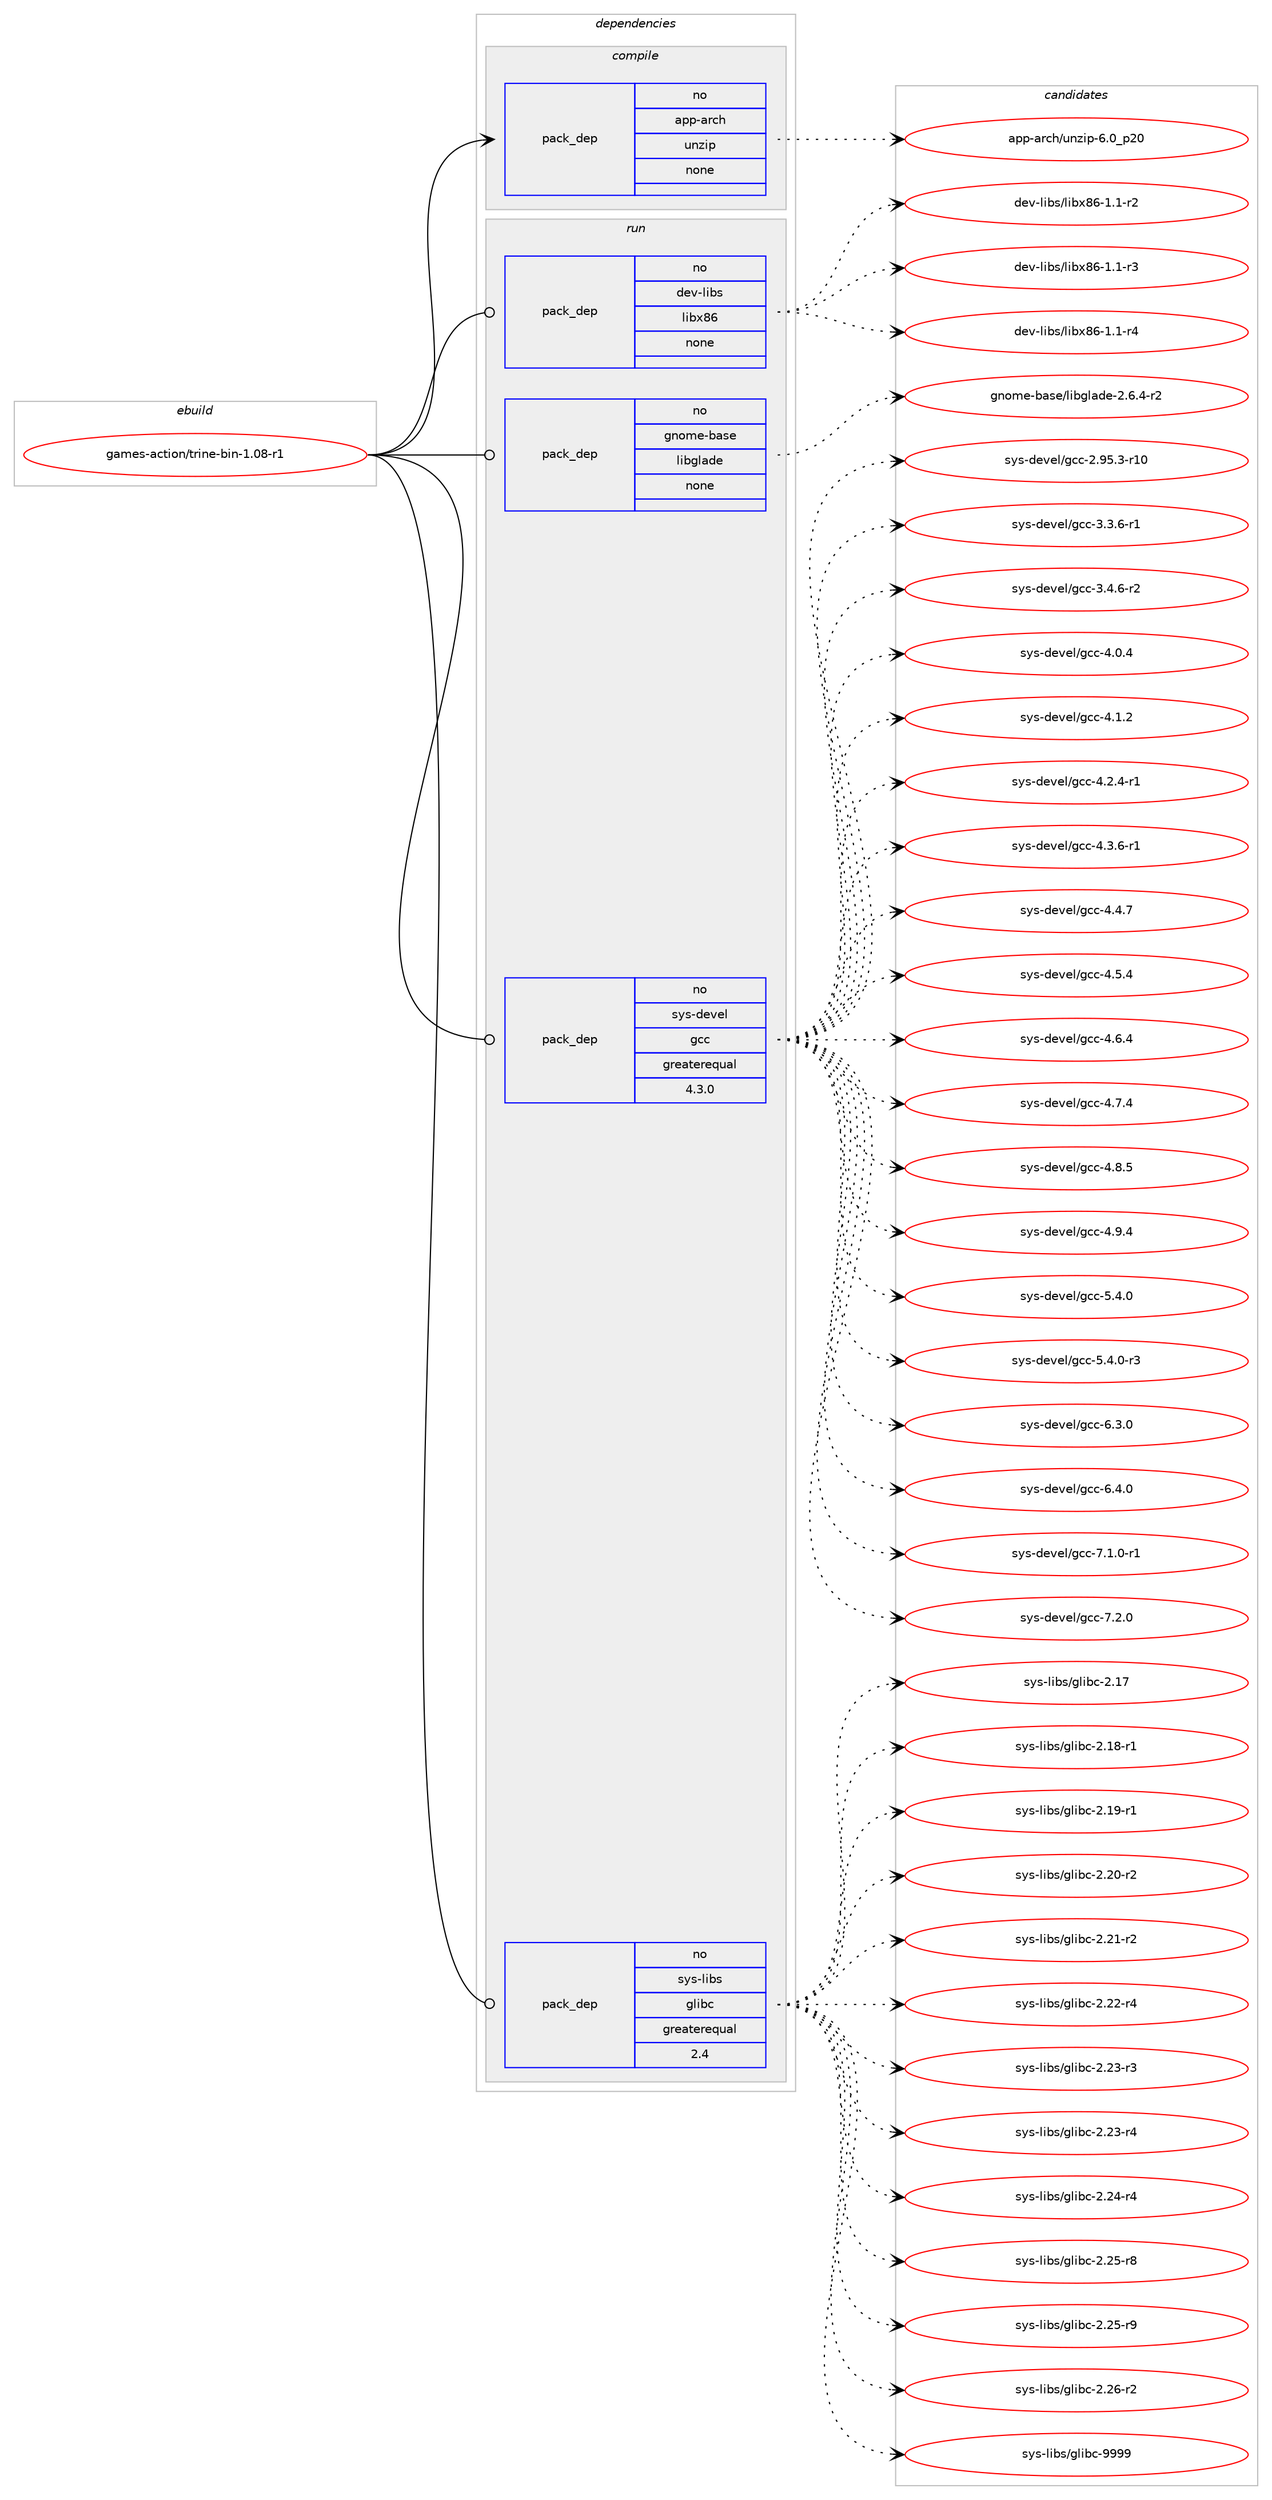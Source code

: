 digraph prolog {

# *************
# Graph options
# *************

newrank=true;
concentrate=true;
compound=true;
graph [rankdir=LR,fontname=Helvetica,fontsize=10,ranksep=1.5];#, ranksep=2.5, nodesep=0.2];
edge  [arrowhead=vee];
node  [fontname=Helvetica,fontsize=10];

# **********
# The ebuild
# **********

subgraph cluster_leftcol {
color=gray;
rank=same;
label=<<i>ebuild</i>>;
id [label="games-action/trine-bin-1.08-r1", color=red, width=4, href="../games-action/trine-bin-1.08-r1.svg"];
}

# ****************
# The dependencies
# ****************

subgraph cluster_midcol {
color=gray;
label=<<i>dependencies</i>>;
subgraph cluster_compile {
fillcolor="#eeeeee";
style=filled;
label=<<i>compile</i>>;
subgraph pack209488 {
dependency293553 [label=<<TABLE BORDER="0" CELLBORDER="1" CELLSPACING="0" CELLPADDING="4" WIDTH="220"><TR><TD ROWSPAN="6" CELLPADDING="30">pack_dep</TD></TR><TR><TD WIDTH="110">no</TD></TR><TR><TD>app-arch</TD></TR><TR><TD>unzip</TD></TR><TR><TD>none</TD></TR><TR><TD></TD></TR></TABLE>>, shape=none, color=blue];
}
id:e -> dependency293553:w [weight=20,style="solid",arrowhead="vee"];
}
subgraph cluster_compileandrun {
fillcolor="#eeeeee";
style=filled;
label=<<i>compile and run</i>>;
}
subgraph cluster_run {
fillcolor="#eeeeee";
style=filled;
label=<<i>run</i>>;
subgraph pack209489 {
dependency293554 [label=<<TABLE BORDER="0" CELLBORDER="1" CELLSPACING="0" CELLPADDING="4" WIDTH="220"><TR><TD ROWSPAN="6" CELLPADDING="30">pack_dep</TD></TR><TR><TD WIDTH="110">no</TD></TR><TR><TD>dev-libs</TD></TR><TR><TD>libx86</TD></TR><TR><TD>none</TD></TR><TR><TD></TD></TR></TABLE>>, shape=none, color=blue];
}
id:e -> dependency293554:w [weight=20,style="solid",arrowhead="odot"];
subgraph pack209490 {
dependency293555 [label=<<TABLE BORDER="0" CELLBORDER="1" CELLSPACING="0" CELLPADDING="4" WIDTH="220"><TR><TD ROWSPAN="6" CELLPADDING="30">pack_dep</TD></TR><TR><TD WIDTH="110">no</TD></TR><TR><TD>gnome-base</TD></TR><TR><TD>libglade</TD></TR><TR><TD>none</TD></TR><TR><TD></TD></TR></TABLE>>, shape=none, color=blue];
}
id:e -> dependency293555:w [weight=20,style="solid",arrowhead="odot"];
subgraph pack209491 {
dependency293556 [label=<<TABLE BORDER="0" CELLBORDER="1" CELLSPACING="0" CELLPADDING="4" WIDTH="220"><TR><TD ROWSPAN="6" CELLPADDING="30">pack_dep</TD></TR><TR><TD WIDTH="110">no</TD></TR><TR><TD>sys-devel</TD></TR><TR><TD>gcc</TD></TR><TR><TD>greaterequal</TD></TR><TR><TD>4.3.0</TD></TR></TABLE>>, shape=none, color=blue];
}
id:e -> dependency293556:w [weight=20,style="solid",arrowhead="odot"];
subgraph pack209492 {
dependency293557 [label=<<TABLE BORDER="0" CELLBORDER="1" CELLSPACING="0" CELLPADDING="4" WIDTH="220"><TR><TD ROWSPAN="6" CELLPADDING="30">pack_dep</TD></TR><TR><TD WIDTH="110">no</TD></TR><TR><TD>sys-libs</TD></TR><TR><TD>glibc</TD></TR><TR><TD>greaterequal</TD></TR><TR><TD>2.4</TD></TR></TABLE>>, shape=none, color=blue];
}
id:e -> dependency293557:w [weight=20,style="solid",arrowhead="odot"];
}
}

# **************
# The candidates
# **************

subgraph cluster_choices {
rank=same;
color=gray;
label=<<i>candidates</i>>;

subgraph choice209488 {
color=black;
nodesep=1;
choice971121124597114991044711711012210511245544648951125048 [label="app-arch/unzip-6.0_p20", color=red, width=4,href="../app-arch/unzip-6.0_p20.svg"];
dependency293553:e -> choice971121124597114991044711711012210511245544648951125048:w [style=dotted,weight="100"];
}
subgraph choice209489 {
color=black;
nodesep=1;
choice100101118451081059811547108105981205654454946494511450 [label="dev-libs/libx86-1.1-r2", color=red, width=4,href="../dev-libs/libx86-1.1-r2.svg"];
choice100101118451081059811547108105981205654454946494511451 [label="dev-libs/libx86-1.1-r3", color=red, width=4,href="../dev-libs/libx86-1.1-r3.svg"];
choice100101118451081059811547108105981205654454946494511452 [label="dev-libs/libx86-1.1-r4", color=red, width=4,href="../dev-libs/libx86-1.1-r4.svg"];
dependency293554:e -> choice100101118451081059811547108105981205654454946494511450:w [style=dotted,weight="100"];
dependency293554:e -> choice100101118451081059811547108105981205654454946494511451:w [style=dotted,weight="100"];
dependency293554:e -> choice100101118451081059811547108105981205654454946494511452:w [style=dotted,weight="100"];
}
subgraph choice209490 {
color=black;
nodesep=1;
choice1031101111091014598971151014710810598103108971001014550465446524511450 [label="gnome-base/libglade-2.6.4-r2", color=red, width=4,href="../gnome-base/libglade-2.6.4-r2.svg"];
dependency293555:e -> choice1031101111091014598971151014710810598103108971001014550465446524511450:w [style=dotted,weight="100"];
}
subgraph choice209491 {
color=black;
nodesep=1;
choice1151211154510010111810110847103999945504657534651451144948 [label="sys-devel/gcc-2.95.3-r10", color=red, width=4,href="../sys-devel/gcc-2.95.3-r10.svg"];
choice115121115451001011181011084710399994551465146544511449 [label="sys-devel/gcc-3.3.6-r1", color=red, width=4,href="../sys-devel/gcc-3.3.6-r1.svg"];
choice115121115451001011181011084710399994551465246544511450 [label="sys-devel/gcc-3.4.6-r2", color=red, width=4,href="../sys-devel/gcc-3.4.6-r2.svg"];
choice11512111545100101118101108471039999455246484652 [label="sys-devel/gcc-4.0.4", color=red, width=4,href="../sys-devel/gcc-4.0.4.svg"];
choice11512111545100101118101108471039999455246494650 [label="sys-devel/gcc-4.1.2", color=red, width=4,href="../sys-devel/gcc-4.1.2.svg"];
choice115121115451001011181011084710399994552465046524511449 [label="sys-devel/gcc-4.2.4-r1", color=red, width=4,href="../sys-devel/gcc-4.2.4-r1.svg"];
choice115121115451001011181011084710399994552465146544511449 [label="sys-devel/gcc-4.3.6-r1", color=red, width=4,href="../sys-devel/gcc-4.3.6-r1.svg"];
choice11512111545100101118101108471039999455246524655 [label="sys-devel/gcc-4.4.7", color=red, width=4,href="../sys-devel/gcc-4.4.7.svg"];
choice11512111545100101118101108471039999455246534652 [label="sys-devel/gcc-4.5.4", color=red, width=4,href="../sys-devel/gcc-4.5.4.svg"];
choice11512111545100101118101108471039999455246544652 [label="sys-devel/gcc-4.6.4", color=red, width=4,href="../sys-devel/gcc-4.6.4.svg"];
choice11512111545100101118101108471039999455246554652 [label="sys-devel/gcc-4.7.4", color=red, width=4,href="../sys-devel/gcc-4.7.4.svg"];
choice11512111545100101118101108471039999455246564653 [label="sys-devel/gcc-4.8.5", color=red, width=4,href="../sys-devel/gcc-4.8.5.svg"];
choice11512111545100101118101108471039999455246574652 [label="sys-devel/gcc-4.9.4", color=red, width=4,href="../sys-devel/gcc-4.9.4.svg"];
choice11512111545100101118101108471039999455346524648 [label="sys-devel/gcc-5.4.0", color=red, width=4,href="../sys-devel/gcc-5.4.0.svg"];
choice115121115451001011181011084710399994553465246484511451 [label="sys-devel/gcc-5.4.0-r3", color=red, width=4,href="../sys-devel/gcc-5.4.0-r3.svg"];
choice11512111545100101118101108471039999455446514648 [label="sys-devel/gcc-6.3.0", color=red, width=4,href="../sys-devel/gcc-6.3.0.svg"];
choice11512111545100101118101108471039999455446524648 [label="sys-devel/gcc-6.4.0", color=red, width=4,href="../sys-devel/gcc-6.4.0.svg"];
choice115121115451001011181011084710399994555464946484511449 [label="sys-devel/gcc-7.1.0-r1", color=red, width=4,href="../sys-devel/gcc-7.1.0-r1.svg"];
choice11512111545100101118101108471039999455546504648 [label="sys-devel/gcc-7.2.0", color=red, width=4,href="../sys-devel/gcc-7.2.0.svg"];
dependency293556:e -> choice1151211154510010111810110847103999945504657534651451144948:w [style=dotted,weight="100"];
dependency293556:e -> choice115121115451001011181011084710399994551465146544511449:w [style=dotted,weight="100"];
dependency293556:e -> choice115121115451001011181011084710399994551465246544511450:w [style=dotted,weight="100"];
dependency293556:e -> choice11512111545100101118101108471039999455246484652:w [style=dotted,weight="100"];
dependency293556:e -> choice11512111545100101118101108471039999455246494650:w [style=dotted,weight="100"];
dependency293556:e -> choice115121115451001011181011084710399994552465046524511449:w [style=dotted,weight="100"];
dependency293556:e -> choice115121115451001011181011084710399994552465146544511449:w [style=dotted,weight="100"];
dependency293556:e -> choice11512111545100101118101108471039999455246524655:w [style=dotted,weight="100"];
dependency293556:e -> choice11512111545100101118101108471039999455246534652:w [style=dotted,weight="100"];
dependency293556:e -> choice11512111545100101118101108471039999455246544652:w [style=dotted,weight="100"];
dependency293556:e -> choice11512111545100101118101108471039999455246554652:w [style=dotted,weight="100"];
dependency293556:e -> choice11512111545100101118101108471039999455246564653:w [style=dotted,weight="100"];
dependency293556:e -> choice11512111545100101118101108471039999455246574652:w [style=dotted,weight="100"];
dependency293556:e -> choice11512111545100101118101108471039999455346524648:w [style=dotted,weight="100"];
dependency293556:e -> choice115121115451001011181011084710399994553465246484511451:w [style=dotted,weight="100"];
dependency293556:e -> choice11512111545100101118101108471039999455446514648:w [style=dotted,weight="100"];
dependency293556:e -> choice11512111545100101118101108471039999455446524648:w [style=dotted,weight="100"];
dependency293556:e -> choice115121115451001011181011084710399994555464946484511449:w [style=dotted,weight="100"];
dependency293556:e -> choice11512111545100101118101108471039999455546504648:w [style=dotted,weight="100"];
}
subgraph choice209492 {
color=black;
nodesep=1;
choice11512111545108105981154710310810598994550464955 [label="sys-libs/glibc-2.17", color=red, width=4,href="../sys-libs/glibc-2.17.svg"];
choice115121115451081059811547103108105989945504649564511449 [label="sys-libs/glibc-2.18-r1", color=red, width=4,href="../sys-libs/glibc-2.18-r1.svg"];
choice115121115451081059811547103108105989945504649574511449 [label="sys-libs/glibc-2.19-r1", color=red, width=4,href="../sys-libs/glibc-2.19-r1.svg"];
choice115121115451081059811547103108105989945504650484511450 [label="sys-libs/glibc-2.20-r2", color=red, width=4,href="../sys-libs/glibc-2.20-r2.svg"];
choice115121115451081059811547103108105989945504650494511450 [label="sys-libs/glibc-2.21-r2", color=red, width=4,href="../sys-libs/glibc-2.21-r2.svg"];
choice115121115451081059811547103108105989945504650504511452 [label="sys-libs/glibc-2.22-r4", color=red, width=4,href="../sys-libs/glibc-2.22-r4.svg"];
choice115121115451081059811547103108105989945504650514511451 [label="sys-libs/glibc-2.23-r3", color=red, width=4,href="../sys-libs/glibc-2.23-r3.svg"];
choice115121115451081059811547103108105989945504650514511452 [label="sys-libs/glibc-2.23-r4", color=red, width=4,href="../sys-libs/glibc-2.23-r4.svg"];
choice115121115451081059811547103108105989945504650524511452 [label="sys-libs/glibc-2.24-r4", color=red, width=4,href="../sys-libs/glibc-2.24-r4.svg"];
choice115121115451081059811547103108105989945504650534511456 [label="sys-libs/glibc-2.25-r8", color=red, width=4,href="../sys-libs/glibc-2.25-r8.svg"];
choice115121115451081059811547103108105989945504650534511457 [label="sys-libs/glibc-2.25-r9", color=red, width=4,href="../sys-libs/glibc-2.25-r9.svg"];
choice115121115451081059811547103108105989945504650544511450 [label="sys-libs/glibc-2.26-r2", color=red, width=4,href="../sys-libs/glibc-2.26-r2.svg"];
choice11512111545108105981154710310810598994557575757 [label="sys-libs/glibc-9999", color=red, width=4,href="../sys-libs/glibc-9999.svg"];
dependency293557:e -> choice11512111545108105981154710310810598994550464955:w [style=dotted,weight="100"];
dependency293557:e -> choice115121115451081059811547103108105989945504649564511449:w [style=dotted,weight="100"];
dependency293557:e -> choice115121115451081059811547103108105989945504649574511449:w [style=dotted,weight="100"];
dependency293557:e -> choice115121115451081059811547103108105989945504650484511450:w [style=dotted,weight="100"];
dependency293557:e -> choice115121115451081059811547103108105989945504650494511450:w [style=dotted,weight="100"];
dependency293557:e -> choice115121115451081059811547103108105989945504650504511452:w [style=dotted,weight="100"];
dependency293557:e -> choice115121115451081059811547103108105989945504650514511451:w [style=dotted,weight="100"];
dependency293557:e -> choice115121115451081059811547103108105989945504650514511452:w [style=dotted,weight="100"];
dependency293557:e -> choice115121115451081059811547103108105989945504650524511452:w [style=dotted,weight="100"];
dependency293557:e -> choice115121115451081059811547103108105989945504650534511456:w [style=dotted,weight="100"];
dependency293557:e -> choice115121115451081059811547103108105989945504650534511457:w [style=dotted,weight="100"];
dependency293557:e -> choice115121115451081059811547103108105989945504650544511450:w [style=dotted,weight="100"];
dependency293557:e -> choice11512111545108105981154710310810598994557575757:w [style=dotted,weight="100"];
}
}

}
